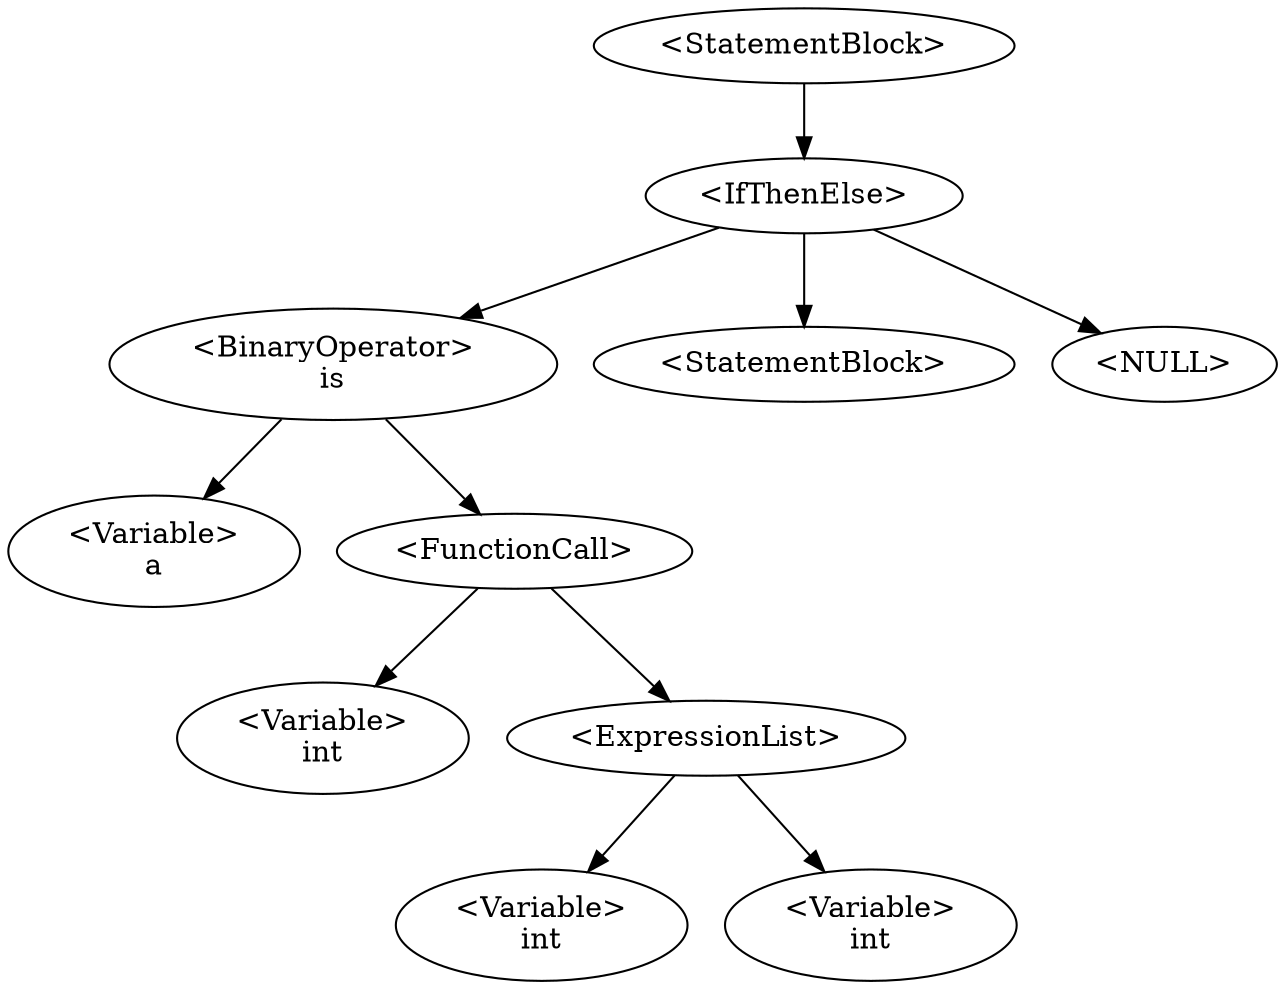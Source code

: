 digraph G {
0 [label="<StatementBlock>"];0->1;
1 [label="<IfThenElse>"];1->3;1->9;1->-1;-1 [label="<NULL>"];
3 [label="<BinaryOperator>\nis"];3->2;3->5;
2 [label="<Variable>\na"];
5 [label="<FunctionCall>\n"];5->4;5->7;
4 [label="<Variable>\nint"];
7 [label="<ExpressionList>"];7->6;7->8;
6 [label="<Variable>\nint"];
8 [label="<Variable>\nint"];
9 [label="<StatementBlock>"];
}